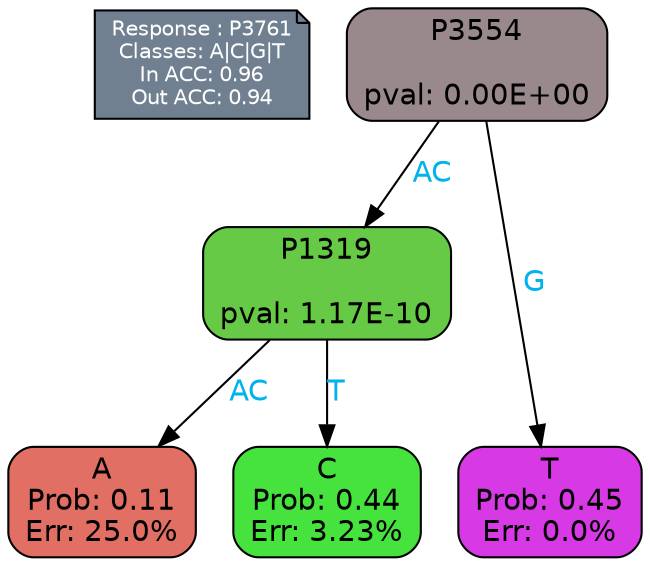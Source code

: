 digraph Tree {
node [shape=box, style="filled, rounded", color="black", fontname=helvetica] ;
graph [ranksep=equally, splines=polylines, bgcolor=transparent, dpi=600] ;
edge [fontname=helvetica] ;
LEGEND [label="Response : P3761
Classes: A|C|G|T
In ACC: 0.96
Out ACC: 0.94
",shape=note,align=left,style=filled,fillcolor="slategray",fontcolor="white",fontsize=10];1 [label="P3554

pval: 0.00E+00", fillcolor="#99898d"] ;
2 [label="P1319

pval: 1.17E-10", fillcolor="#66ca46"] ;
3 [label="A
Prob: 0.11
Err: 25.0%", fillcolor="#e16f64"] ;
4 [label="C
Prob: 0.44
Err: 3.23%", fillcolor="#46e23e"] ;
5 [label="T
Prob: 0.45
Err: 0.0%", fillcolor="#d739e5"] ;
1 -> 2 [label="AC",fontcolor=deepskyblue2] ;
1 -> 5 [label="G",fontcolor=deepskyblue2] ;
2 -> 3 [label="AC",fontcolor=deepskyblue2] ;
2 -> 4 [label="T",fontcolor=deepskyblue2] ;
{rank = same; 3;4;5;}{rank = same; LEGEND;1;}}